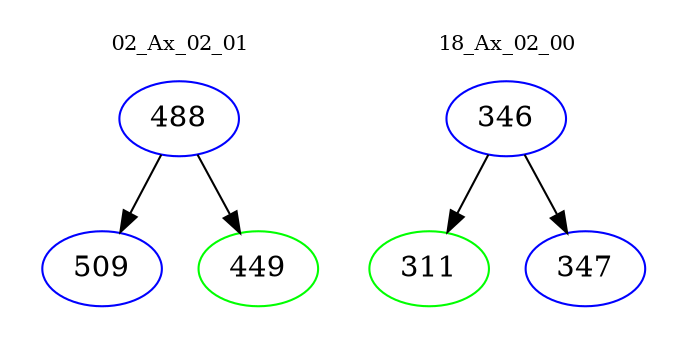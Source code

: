 digraph{
subgraph cluster_0 {
color = white
label = "02_Ax_02_01";
fontsize=10;
T0_488 [label="488", color="blue"]
T0_488 -> T0_509 [color="black"]
T0_509 [label="509", color="blue"]
T0_488 -> T0_449 [color="black"]
T0_449 [label="449", color="green"]
}
subgraph cluster_1 {
color = white
label = "18_Ax_02_00";
fontsize=10;
T1_346 [label="346", color="blue"]
T1_346 -> T1_311 [color="black"]
T1_311 [label="311", color="green"]
T1_346 -> T1_347 [color="black"]
T1_347 [label="347", color="blue"]
}
}

